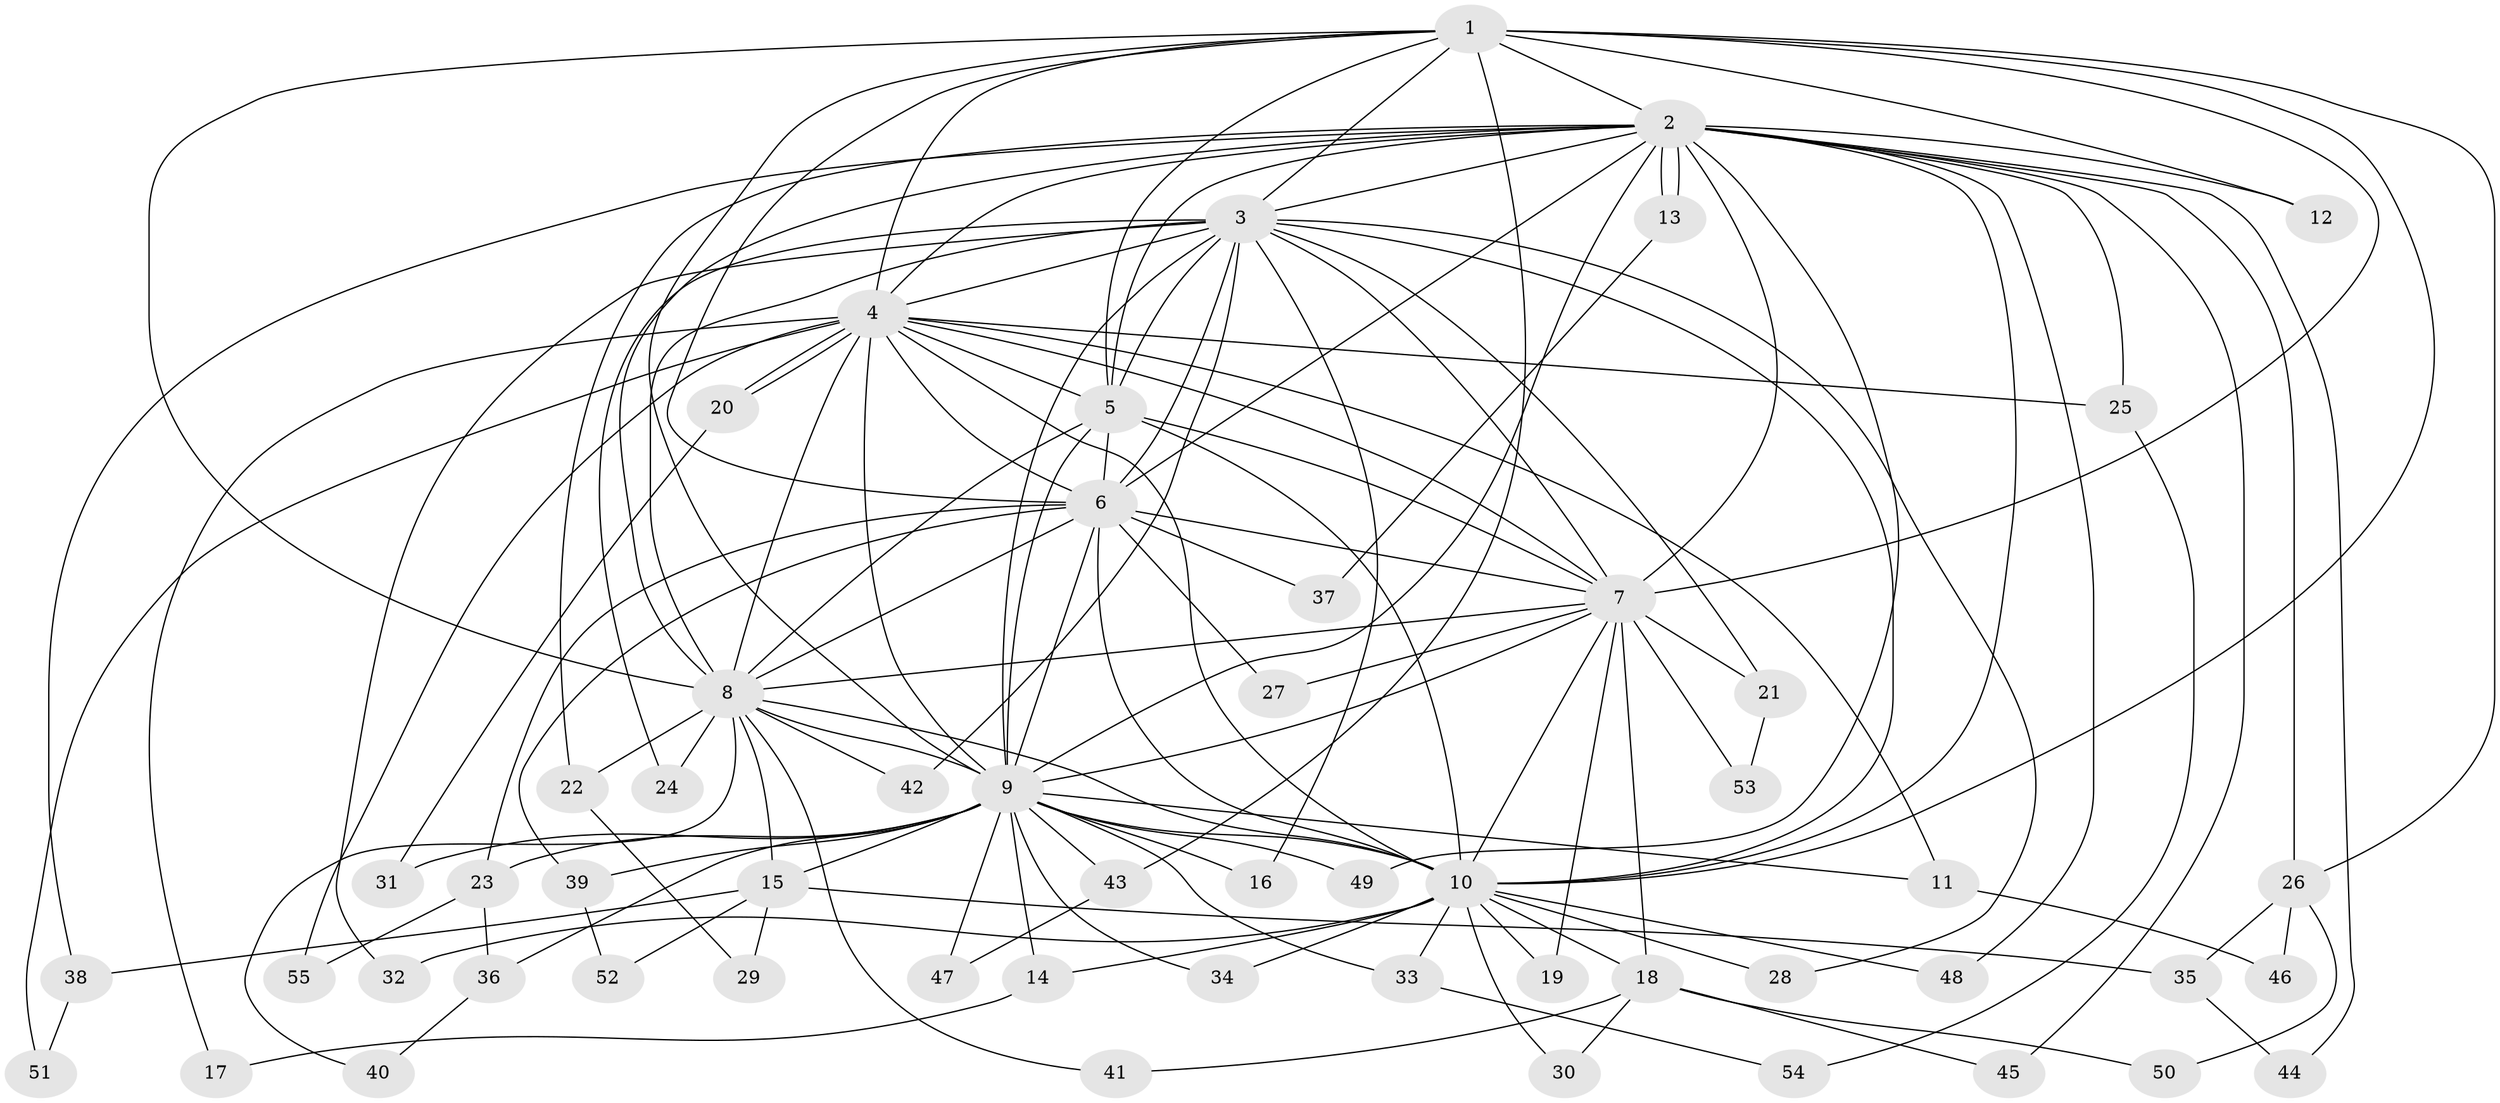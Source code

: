 // Generated by graph-tools (version 1.1) at 2025/49/03/09/25 03:49:32]
// undirected, 55 vertices, 135 edges
graph export_dot {
graph [start="1"]
  node [color=gray90,style=filled];
  1;
  2;
  3;
  4;
  5;
  6;
  7;
  8;
  9;
  10;
  11;
  12;
  13;
  14;
  15;
  16;
  17;
  18;
  19;
  20;
  21;
  22;
  23;
  24;
  25;
  26;
  27;
  28;
  29;
  30;
  31;
  32;
  33;
  34;
  35;
  36;
  37;
  38;
  39;
  40;
  41;
  42;
  43;
  44;
  45;
  46;
  47;
  48;
  49;
  50;
  51;
  52;
  53;
  54;
  55;
  1 -- 2;
  1 -- 3;
  1 -- 4;
  1 -- 5;
  1 -- 6;
  1 -- 7;
  1 -- 8;
  1 -- 9;
  1 -- 10;
  1 -- 12;
  1 -- 26;
  1 -- 43;
  2 -- 3;
  2 -- 4;
  2 -- 5;
  2 -- 6;
  2 -- 7;
  2 -- 8;
  2 -- 9;
  2 -- 10;
  2 -- 12;
  2 -- 13;
  2 -- 13;
  2 -- 22;
  2 -- 25;
  2 -- 26;
  2 -- 38;
  2 -- 44;
  2 -- 45;
  2 -- 48;
  2 -- 49;
  3 -- 4;
  3 -- 5;
  3 -- 6;
  3 -- 7;
  3 -- 8;
  3 -- 9;
  3 -- 10;
  3 -- 16;
  3 -- 21;
  3 -- 24;
  3 -- 28;
  3 -- 32;
  3 -- 42;
  4 -- 5;
  4 -- 6;
  4 -- 7;
  4 -- 8;
  4 -- 9;
  4 -- 10;
  4 -- 11;
  4 -- 17;
  4 -- 20;
  4 -- 20;
  4 -- 25;
  4 -- 51;
  4 -- 55;
  5 -- 6;
  5 -- 7;
  5 -- 8;
  5 -- 9;
  5 -- 10;
  6 -- 7;
  6 -- 8;
  6 -- 9;
  6 -- 10;
  6 -- 23;
  6 -- 27;
  6 -- 37;
  6 -- 39;
  7 -- 8;
  7 -- 9;
  7 -- 10;
  7 -- 18;
  7 -- 19;
  7 -- 21;
  7 -- 27;
  7 -- 53;
  8 -- 9;
  8 -- 10;
  8 -- 15;
  8 -- 22;
  8 -- 24;
  8 -- 40;
  8 -- 41;
  8 -- 42;
  9 -- 10;
  9 -- 11;
  9 -- 14;
  9 -- 15;
  9 -- 16;
  9 -- 23;
  9 -- 31;
  9 -- 33;
  9 -- 34;
  9 -- 36;
  9 -- 39;
  9 -- 43;
  9 -- 47;
  9 -- 49;
  10 -- 14;
  10 -- 18;
  10 -- 19;
  10 -- 28;
  10 -- 30;
  10 -- 32;
  10 -- 33;
  10 -- 34;
  10 -- 48;
  11 -- 46;
  13 -- 37;
  14 -- 17;
  15 -- 29;
  15 -- 35;
  15 -- 38;
  15 -- 52;
  18 -- 30;
  18 -- 41;
  18 -- 45;
  18 -- 50;
  20 -- 31;
  21 -- 53;
  22 -- 29;
  23 -- 36;
  23 -- 55;
  25 -- 54;
  26 -- 35;
  26 -- 46;
  26 -- 50;
  33 -- 54;
  35 -- 44;
  36 -- 40;
  38 -- 51;
  39 -- 52;
  43 -- 47;
}
